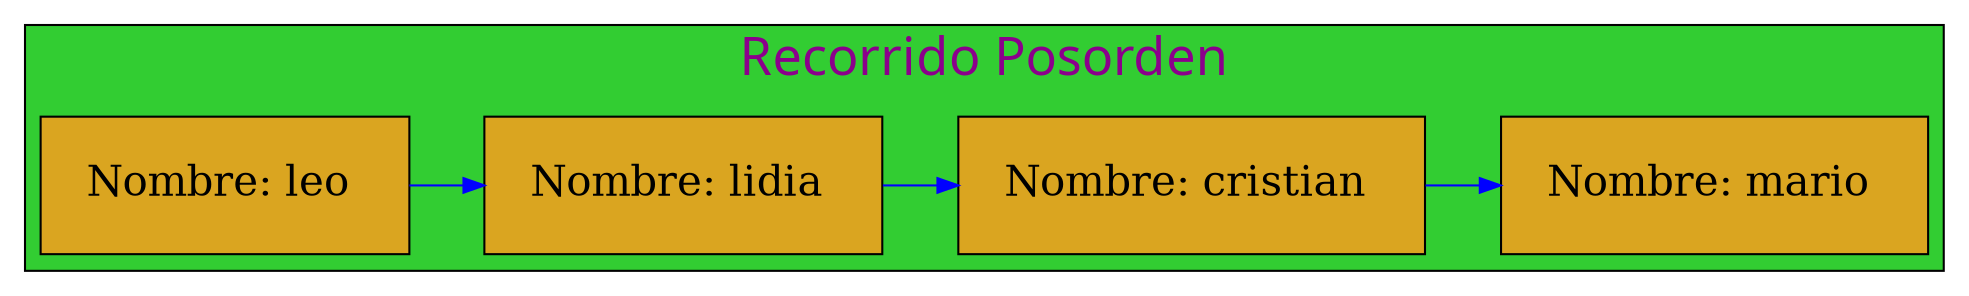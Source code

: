 digraph Posorder_Traversal{

graph[ranksep= "0.5",nodesep= "0.5"];subgraph cluster_5{

label="Recorrido Posorden";
labelloc=t;
fontcolor=magenta4;
fontname=algerian;
fontsize=25;
style=filled;
fillcolor=limegreen;

node[margin=0.3 shape=box style=filled fontcolor=black fillcolor=goldenrod fontsize=20];
{rank=same;

25770483872[label="Nombre: leo " ];
25770484528[label="Nombre: lidia " ];
25770483472[label="Nombre: cristian " ];
25770483616[label="Nombre: mario " ];
};
25770483872 -> 25770484528 -> 25770483472 -> 25770483616 

[color=blue ];
}

}